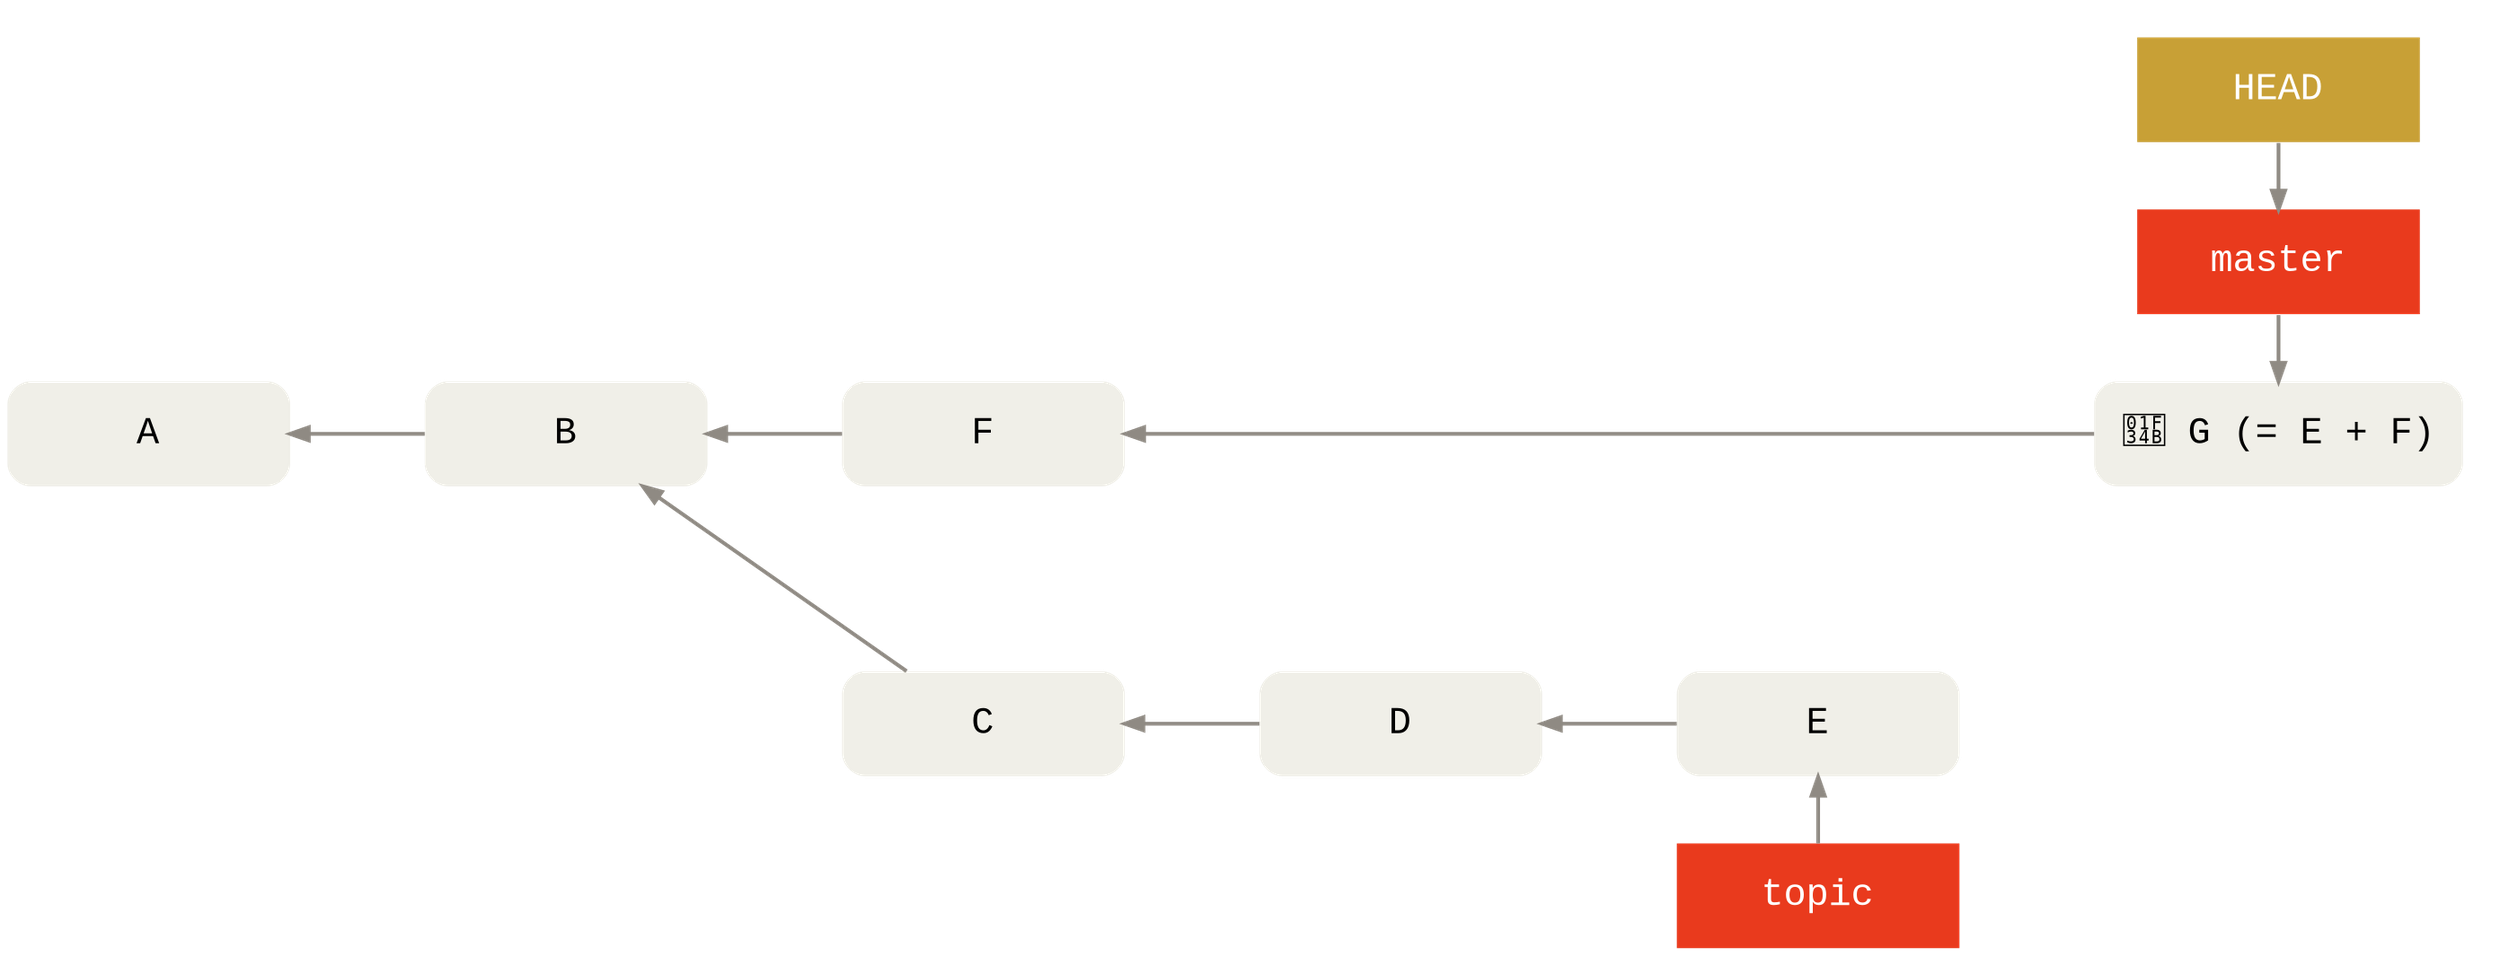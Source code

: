 digraph Git {
  bgcolor="transparent"

  rankdir=LR
  ranksep=1
  nodesep=.5

  edge [color="#8f8a83"
        penwidth=2
        dir="back"]
  node [shape=box
        fontname="Menlo, Monaco, Consolas, Lucida Console, Courier New, monospace"
        fontsize=20
        margin=".2,.23"
        width=2.1
        penwidth=0]

  node [style="rounded,filled"
        fillcolor="#f0efe8"]
  node [group=master]
  G [label="🍋 G (= E + F)"]
  A -> B -> F
  F -> G [weight=2]
  // X and Y are invisible and used for alignment only.
  X [label="" fillcolor=transparent]
  Y [label="" fillcolor=transparent]
  F->X [style=invis]
  X->Y [style=invis]
  Y->G [style=invis]
  node [group=topic]
  B -> C -> D -> E

  node [style="filled"
        fontcolor="#ffffff"
        fillcolor="#e93a1d"]
  HEAD [fillcolor="#c8a036"]

  subgraph cluster_master {
    color=invis
    {
      rank=same
      G -> master -> HEAD
    }
  }

  // No cluster draws label below.
  {
    rank=same
    E -> topic
  }
}

